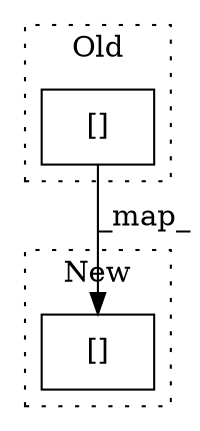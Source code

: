 digraph G {
subgraph cluster0 {
1 [label="[]" a="2" s="7229,7265" l="11,1" shape="box"];
label = "Old";
style="dotted";
}
subgraph cluster1 {
2 [label="[]" a="2" s="7325,7361" l="11,1" shape="box"];
label = "New";
style="dotted";
}
1 -> 2 [label="_map_"];
}